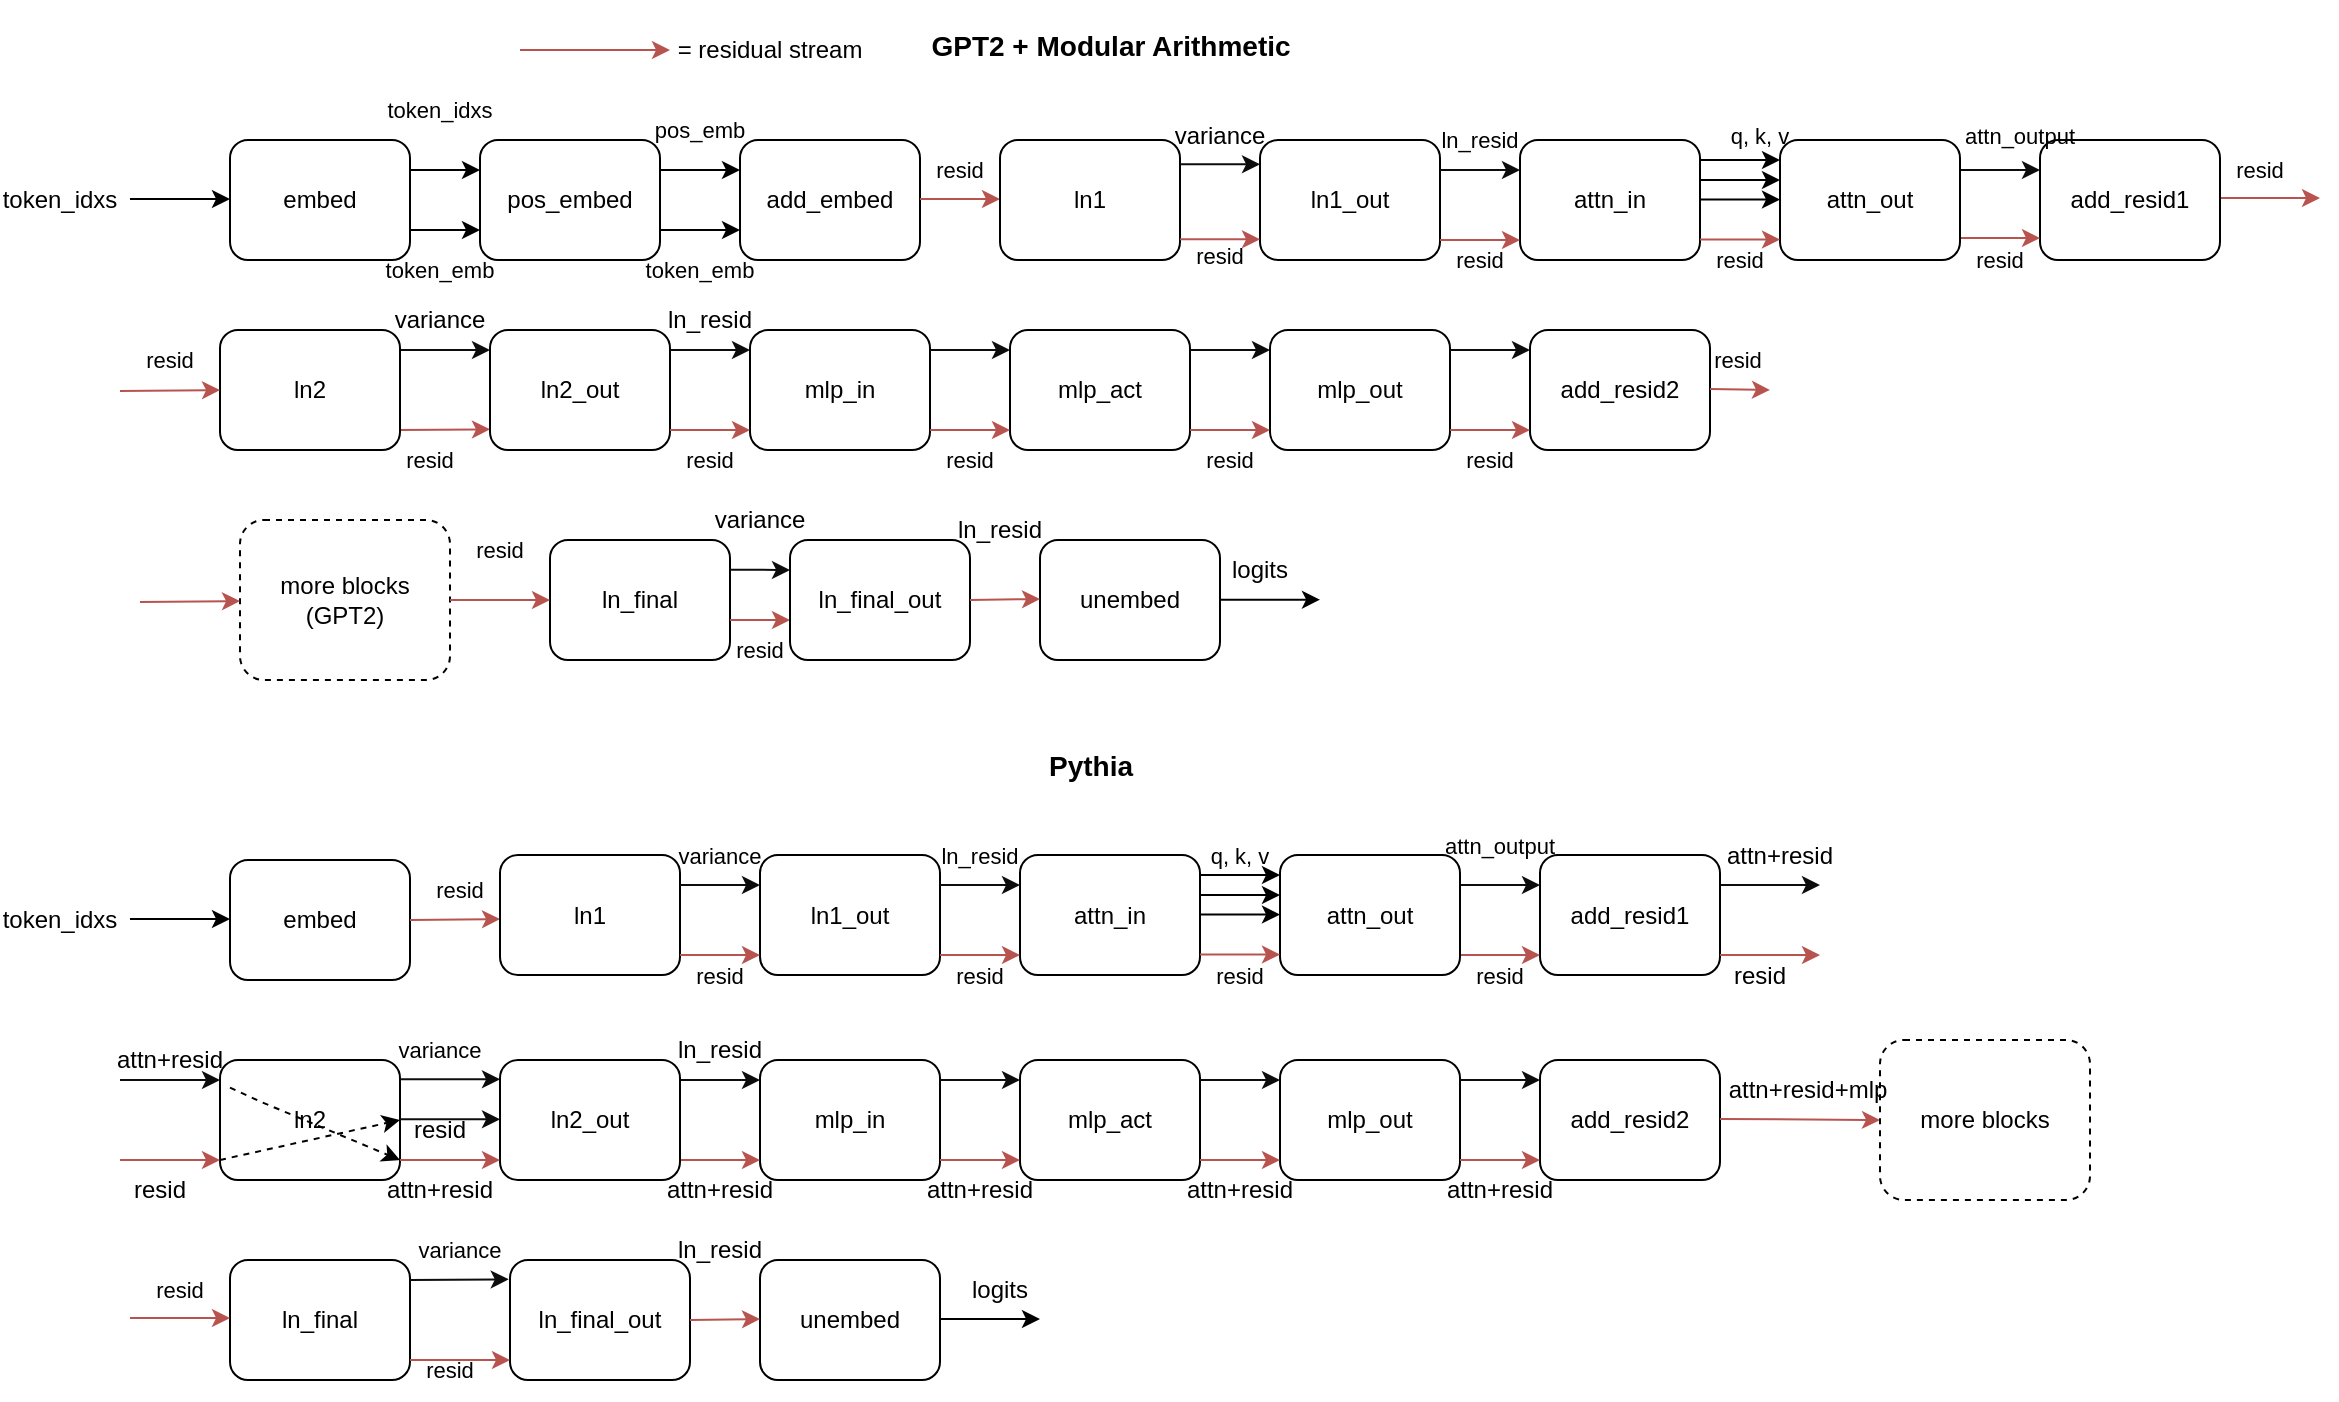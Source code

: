 <mxfile version="22.1.20" type="device">
  <diagram name="Page-1" id="Zwbs9HdD9xWXN32vPZYO">
    <mxGraphModel dx="2304" dy="530" grid="1" gridSize="10" guides="1" tooltips="1" connect="1" arrows="1" fold="1" page="1" pageScale="1" pageWidth="827" pageHeight="1169" background="#FFFFFF" math="0" shadow="0">
      <root>
        <mxCell id="0" />
        <mxCell id="1" parent="0" />
        <mxCell id="r3JPUnc0IrMoOJ5R_WF7-2" value="" style="endArrow=classic;html=1;rounded=0;" parent="1" edge="1">
          <mxGeometry width="50" height="50" relative="1" as="geometry">
            <mxPoint x="-255" y="169.5" as="sourcePoint" />
            <mxPoint x="-205" y="169.5" as="targetPoint" />
          </mxGeometry>
        </mxCell>
        <mxCell id="r3JPUnc0IrMoOJ5R_WF7-7" value="" style="endArrow=classic;html=1;rounded=0;" parent="1" edge="1">
          <mxGeometry width="50" height="50" relative="1" as="geometry">
            <mxPoint x="-120" y="155" as="sourcePoint" />
            <mxPoint x="-80" y="155" as="targetPoint" />
          </mxGeometry>
        </mxCell>
        <mxCell id="r3JPUnc0IrMoOJ5R_WF7-10" value="" style="endArrow=classic;html=1;rounded=0;" parent="1" edge="1">
          <mxGeometry width="50" height="50" relative="1" as="geometry">
            <mxPoint x="-120" y="185" as="sourcePoint" />
            <mxPoint x="-80" y="185" as="targetPoint" />
          </mxGeometry>
        </mxCell>
        <mxCell id="r3JPUnc0IrMoOJ5R_WF7-15" value="&lt;span style=&quot;font-size: 14px;&quot;&gt;GPT2 + Modular Arithmetic&lt;/span&gt;" style="text;strokeColor=none;fillColor=none;html=1;fontSize=24;fontStyle=1;verticalAlign=middle;align=center;" parent="1" vertex="1">
          <mxGeometry x="45" y="70" width="380" height="40" as="geometry" />
        </mxCell>
        <mxCell id="r3JPUnc0IrMoOJ5R_WF7-19" value="add_embed" style="rounded=1;whiteSpace=wrap;html=1;" parent="1" vertex="1">
          <mxGeometry x="50" y="140" width="90" height="60" as="geometry" />
        </mxCell>
        <mxCell id="r3JPUnc0IrMoOJ5R_WF7-20" value="" style="endArrow=classic;html=1;rounded=0;" parent="1" edge="1">
          <mxGeometry width="50" height="50" relative="1" as="geometry">
            <mxPoint x="10" y="185" as="sourcePoint" />
            <mxPoint x="50" y="185" as="targetPoint" />
          </mxGeometry>
        </mxCell>
        <mxCell id="r3JPUnc0IrMoOJ5R_WF7-22" value="token_idxs" style="text;html=1;strokeColor=none;fillColor=none;align=center;verticalAlign=middle;whiteSpace=wrap;rounded=0;" parent="1" vertex="1">
          <mxGeometry x="-320" y="155" width="60" height="30" as="geometry" />
        </mxCell>
        <mxCell id="r3JPUnc0IrMoOJ5R_WF7-23" value="ln1_out" style="rounded=1;whiteSpace=wrap;html=1;" parent="1" vertex="1">
          <mxGeometry x="310" y="140" width="90" height="60" as="geometry" />
        </mxCell>
        <mxCell id="r3JPUnc0IrMoOJ5R_WF7-24" value="attn_in" style="rounded=1;whiteSpace=wrap;html=1;" parent="1" vertex="1">
          <mxGeometry x="440" y="140" width="90" height="60" as="geometry" />
        </mxCell>
        <mxCell id="r3JPUnc0IrMoOJ5R_WF7-29" value="embed" style="rounded=1;whiteSpace=wrap;html=1;" parent="1" vertex="1">
          <mxGeometry x="-205" y="140" width="90" height="60" as="geometry" />
        </mxCell>
        <mxCell id="r3JPUnc0IrMoOJ5R_WF7-33" value="mlp_in" style="rounded=1;whiteSpace=wrap;html=1;" parent="1" vertex="1">
          <mxGeometry x="55" y="235" width="90" height="60" as="geometry" />
        </mxCell>
        <mxCell id="r3JPUnc0IrMoOJ5R_WF7-34" value="add_resid2" style="rounded=1;whiteSpace=wrap;html=1;" parent="1" vertex="1">
          <mxGeometry x="445" y="235" width="90" height="60" as="geometry" />
        </mxCell>
        <mxCell id="r3JPUnc0IrMoOJ5R_WF7-35" value="mlp_act" style="rounded=1;whiteSpace=wrap;html=1;" parent="1" vertex="1">
          <mxGeometry x="185" y="235" width="90" height="60" as="geometry" />
        </mxCell>
        <mxCell id="r3JPUnc0IrMoOJ5R_WF7-36" value="mlp_out" style="rounded=1;whiteSpace=wrap;html=1;" parent="1" vertex="1">
          <mxGeometry x="315" y="235" width="90" height="60" as="geometry" />
        </mxCell>
        <mxCell id="r3JPUnc0IrMoOJ5R_WF7-37" value="ln_final" style="rounded=1;whiteSpace=wrap;html=1;" parent="1" vertex="1">
          <mxGeometry x="-45" y="340" width="90" height="60" as="geometry" />
        </mxCell>
        <mxCell id="r3JPUnc0IrMoOJ5R_WF7-38" value="unembed" style="rounded=1;whiteSpace=wrap;html=1;" parent="1" vertex="1">
          <mxGeometry x="200" y="340" width="90" height="60" as="geometry" />
        </mxCell>
        <mxCell id="r3JPUnc0IrMoOJ5R_WF7-39" value="" style="endArrow=classic;html=1;rounded=0;fillColor=#f8cecc;strokeColor=#b85450;" parent="1" edge="1">
          <mxGeometry width="50" height="50" relative="1" as="geometry">
            <mxPoint x="140" y="169.5" as="sourcePoint" />
            <mxPoint x="180" y="169.5" as="targetPoint" />
          </mxGeometry>
        </mxCell>
        <mxCell id="r3JPUnc0IrMoOJ5R_WF7-42" value="" style="endArrow=classic;html=1;rounded=0;fillColor=#f8cecc;strokeColor=#b85450;" parent="1" edge="1">
          <mxGeometry width="50" height="50" relative="1" as="geometry">
            <mxPoint x="400" y="190" as="sourcePoint" />
            <mxPoint x="440" y="190" as="targetPoint" />
          </mxGeometry>
        </mxCell>
        <mxCell id="r3JPUnc0IrMoOJ5R_WF7-44" value="" style="endArrow=classic;html=1;rounded=0;fillColor=#f8cecc;strokeColor=#0D0D0D;" parent="1" edge="1">
          <mxGeometry width="50" height="50" relative="1" as="geometry">
            <mxPoint x="145" y="245" as="sourcePoint" />
            <mxPoint x="185" y="245" as="targetPoint" />
          </mxGeometry>
        </mxCell>
        <mxCell id="r3JPUnc0IrMoOJ5R_WF7-45" value="" style="endArrow=classic;html=1;rounded=0;fillColor=#f8cecc;strokeColor=#0D0D0D;" parent="1" edge="1">
          <mxGeometry width="50" height="50" relative="1" as="geometry">
            <mxPoint x="275" y="245" as="sourcePoint" />
            <mxPoint x="315" y="245" as="targetPoint" />
          </mxGeometry>
        </mxCell>
        <mxCell id="r3JPUnc0IrMoOJ5R_WF7-46" value="" style="endArrow=classic;html=1;rounded=0;fillColor=#f8cecc;strokeColor=#0D0D0D;" parent="1" edge="1">
          <mxGeometry width="50" height="50" relative="1" as="geometry">
            <mxPoint x="405" y="245" as="sourcePoint" />
            <mxPoint x="445" y="245" as="targetPoint" />
          </mxGeometry>
        </mxCell>
        <mxCell id="r3JPUnc0IrMoOJ5R_WF7-47" value="" style="endArrow=classic;html=1;rounded=0;fillColor=#f8cecc;strokeColor=#b85450;" parent="1" edge="1">
          <mxGeometry width="50" height="50" relative="1" as="geometry">
            <mxPoint x="405" y="285" as="sourcePoint" />
            <mxPoint x="445" y="285" as="targetPoint" />
          </mxGeometry>
        </mxCell>
        <mxCell id="r3JPUnc0IrMoOJ5R_WF7-49" value="" style="endArrow=classic;html=1;rounded=0;fillColor=#f8cecc;strokeColor=#b85450;" parent="1" edge="1">
          <mxGeometry width="50" height="50" relative="1" as="geometry">
            <mxPoint x="145" y="285" as="sourcePoint" />
            <mxPoint x="185" y="285" as="targetPoint" />
          </mxGeometry>
        </mxCell>
        <mxCell id="r3JPUnc0IrMoOJ5R_WF7-50" value="" style="endArrow=classic;html=1;rounded=0;fillColor=#f8cecc;strokeColor=#b85450;" parent="1" edge="1">
          <mxGeometry width="50" height="50" relative="1" as="geometry">
            <mxPoint x="275" y="285" as="sourcePoint" />
            <mxPoint x="315" y="285" as="targetPoint" />
          </mxGeometry>
        </mxCell>
        <mxCell id="r3JPUnc0IrMoOJ5R_WF7-51" value="" style="endArrow=classic;html=1;rounded=0;exitX=1;exitY=0.5;exitDx=0;exitDy=0;fillColor=#f8cecc;strokeColor=#b85450;entryX=0;entryY=0.5;entryDx=0;entryDy=0;" parent="1" edge="1">
          <mxGeometry width="50" height="50" relative="1" as="geometry">
            <mxPoint x="45" y="380" as="sourcePoint" />
            <mxPoint x="75" y="380" as="targetPoint" />
          </mxGeometry>
        </mxCell>
        <mxCell id="r3JPUnc0IrMoOJ5R_WF7-56" value="" style="endArrow=classic;html=1;rounded=0;fillColor=#f8cecc;strokeColor=#b85450;" parent="1" edge="1">
          <mxGeometry width="50" height="50" relative="1" as="geometry">
            <mxPoint x="790" y="169" as="sourcePoint" />
            <mxPoint x="840" y="169" as="targetPoint" />
          </mxGeometry>
        </mxCell>
        <mxCell id="r3JPUnc0IrMoOJ5R_WF7-58" value="" style="endArrow=classic;html=1;rounded=0;fillColor=#f8cecc;strokeColor=#b85450;exitX=0.993;exitY=0.833;exitDx=0;exitDy=0;exitPerimeter=0;" parent="1" edge="1" source="dL9lyLk3jGsbPo3Z24HX-6">
          <mxGeometry width="50" height="50" relative="1" as="geometry">
            <mxPoint x="-125" y="284.67" as="sourcePoint" />
            <mxPoint x="-75" y="284.67" as="targetPoint" />
          </mxGeometry>
        </mxCell>
        <mxCell id="r3JPUnc0IrMoOJ5R_WF7-59" value="" style="endArrow=classic;html=1;rounded=0;fillColor=#f8cecc;strokeColor=#b85450;" parent="1" edge="1">
          <mxGeometry width="50" height="50" relative="1" as="geometry">
            <mxPoint x="535" y="264.5" as="sourcePoint" />
            <mxPoint x="565" y="265" as="targetPoint" />
          </mxGeometry>
        </mxCell>
        <mxCell id="r3JPUnc0IrMoOJ5R_WF7-64" value="add_resid1" style="rounded=1;whiteSpace=wrap;html=1;" parent="1" vertex="1">
          <mxGeometry x="700" y="140" width="90" height="60" as="geometry" />
        </mxCell>
        <mxCell id="r3JPUnc0IrMoOJ5R_WF7-65" value="" style="endArrow=classic;html=1;rounded=0;fillColor=#f8cecc;strokeColor=#0D0D0D;" parent="1" edge="1">
          <mxGeometry width="50" height="50" relative="1" as="geometry">
            <mxPoint x="660" y="155" as="sourcePoint" />
            <mxPoint x="700" y="155" as="targetPoint" />
          </mxGeometry>
        </mxCell>
        <mxCell id="r3JPUnc0IrMoOJ5R_WF7-66" value="" style="endArrow=classic;html=1;rounded=0;fillColor=#f8cecc;strokeColor=#b85450;" parent="1" edge="1">
          <mxGeometry width="50" height="50" relative="1" as="geometry">
            <mxPoint x="660" y="189" as="sourcePoint" />
            <mxPoint x="700" y="189" as="targetPoint" />
          </mxGeometry>
        </mxCell>
        <mxCell id="r3JPUnc0IrMoOJ5R_WF7-67" value="" style="endArrow=classic;html=1;rounded=0;" parent="1" edge="1">
          <mxGeometry width="50" height="50" relative="1" as="geometry">
            <mxPoint x="10" y="155" as="sourcePoint" />
            <mxPoint x="50" y="155" as="targetPoint" />
          </mxGeometry>
        </mxCell>
        <mxCell id="r3JPUnc0IrMoOJ5R_WF7-68" value="pos_embed" style="rounded=1;whiteSpace=wrap;html=1;" parent="1" vertex="1">
          <mxGeometry x="-80" y="140" width="90" height="60" as="geometry" />
        </mxCell>
        <mxCell id="r3JPUnc0IrMoOJ5R_WF7-69" value="ln2_out" style="rounded=1;whiteSpace=wrap;html=1;" parent="1" vertex="1">
          <mxGeometry x="-75" y="235" width="90" height="60" as="geometry" />
        </mxCell>
        <mxCell id="r3JPUnc0IrMoOJ5R_WF7-70" value="" style="endArrow=classic;html=1;rounded=0;fillColor=#f8cecc;strokeColor=#0D0D0D;" parent="1" edge="1">
          <mxGeometry width="50" height="50" relative="1" as="geometry">
            <mxPoint x="15" y="245" as="sourcePoint" />
            <mxPoint x="55" y="245" as="targetPoint" />
          </mxGeometry>
        </mxCell>
        <mxCell id="r3JPUnc0IrMoOJ5R_WF7-71" value="" style="endArrow=classic;html=1;rounded=0;fillColor=#f8cecc;strokeColor=#b85450;" parent="1" edge="1">
          <mxGeometry width="50" height="50" relative="1" as="geometry">
            <mxPoint x="15" y="285" as="sourcePoint" />
            <mxPoint x="55" y="285" as="targetPoint" />
          </mxGeometry>
        </mxCell>
        <mxCell id="r3JPUnc0IrMoOJ5R_WF7-72" value="&lt;font style=&quot;font-size: 11px;&quot;&gt;token_idxs&lt;/font&gt;" style="text;html=1;strokeColor=none;fillColor=none;align=center;verticalAlign=middle;whiteSpace=wrap;rounded=0;" parent="1" vertex="1">
          <mxGeometry x="-130" y="110" width="60" height="30" as="geometry" />
        </mxCell>
        <mxCell id="r3JPUnc0IrMoOJ5R_WF7-75" value="&lt;font style=&quot;font-size: 11px;&quot;&gt;token_emb&lt;/font&gt;" style="text;html=1;strokeColor=none;fillColor=none;align=center;verticalAlign=middle;whiteSpace=wrap;rounded=0;" parent="1" vertex="1">
          <mxGeometry x="-130" y="190" width="60" height="30" as="geometry" />
        </mxCell>
        <mxCell id="r3JPUnc0IrMoOJ5R_WF7-76" value="&lt;font style=&quot;font-size: 11px;&quot;&gt;pos_emb&lt;/font&gt;" style="text;html=1;strokeColor=none;fillColor=none;align=center;verticalAlign=middle;whiteSpace=wrap;rounded=0;" parent="1" vertex="1">
          <mxGeometry y="120" width="60" height="30" as="geometry" />
        </mxCell>
        <mxCell id="r3JPUnc0IrMoOJ5R_WF7-77" value="&lt;font style=&quot;font-size: 11px;&quot;&gt;token_emb&lt;/font&gt;" style="text;html=1;strokeColor=none;fillColor=none;align=center;verticalAlign=middle;whiteSpace=wrap;rounded=0;" parent="1" vertex="1">
          <mxGeometry y="190" width="60" height="30" as="geometry" />
        </mxCell>
        <mxCell id="r3JPUnc0IrMoOJ5R_WF7-79" value="" style="endArrow=classic;html=1;rounded=0;fillColor=#f8cecc;strokeColor=#b85450;" parent="1" target="r3JPUnc0IrMoOJ5R_WF7-81" edge="1">
          <mxGeometry width="50" height="50" relative="1" as="geometry">
            <mxPoint x="-60" y="95" as="sourcePoint" />
            <mxPoint x="-110" y="80" as="targetPoint" />
          </mxGeometry>
        </mxCell>
        <mxCell id="r3JPUnc0IrMoOJ5R_WF7-81" value="= residual stream" style="text;html=1;strokeColor=none;fillColor=none;align=center;verticalAlign=middle;whiteSpace=wrap;rounded=0;" parent="1" vertex="1">
          <mxGeometry x="15" y="80" width="100" height="30" as="geometry" />
        </mxCell>
        <mxCell id="r3JPUnc0IrMoOJ5R_WF7-82" value="" style="endArrow=classic;html=1;rounded=0;" parent="1" edge="1">
          <mxGeometry width="50" height="50" relative="1" as="geometry">
            <mxPoint x="-255" y="529.5" as="sourcePoint" />
            <mxPoint x="-205" y="529.5" as="targetPoint" />
          </mxGeometry>
        </mxCell>
        <mxCell id="r3JPUnc0IrMoOJ5R_WF7-85" value="&lt;span style=&quot;font-size: 14px;&quot;&gt;Pythia&lt;/span&gt;" style="text;strokeColor=none;fillColor=none;html=1;fontSize=24;fontStyle=1;verticalAlign=middle;align=center;" parent="1" vertex="1">
          <mxGeometry x="35" y="430" width="380" height="40" as="geometry" />
        </mxCell>
        <mxCell id="r3JPUnc0IrMoOJ5R_WF7-88" value="token_idxs" style="text;html=1;strokeColor=none;fillColor=none;align=center;verticalAlign=middle;whiteSpace=wrap;rounded=0;" parent="1" vertex="1">
          <mxGeometry x="-320" y="515" width="60" height="30" as="geometry" />
        </mxCell>
        <mxCell id="r3JPUnc0IrMoOJ5R_WF7-89" value="ln1_out" style="rounded=1;whiteSpace=wrap;html=1;" parent="1" vertex="1">
          <mxGeometry x="60" y="497.5" width="90" height="60" as="geometry" />
        </mxCell>
        <mxCell id="r3JPUnc0IrMoOJ5R_WF7-90" value="attn_in" style="rounded=1;whiteSpace=wrap;html=1;" parent="1" vertex="1">
          <mxGeometry x="190" y="497.5" width="90" height="60" as="geometry" />
        </mxCell>
        <mxCell id="r3JPUnc0IrMoOJ5R_WF7-91" value="embed" style="rounded=1;whiteSpace=wrap;html=1;" parent="1" vertex="1">
          <mxGeometry x="-205" y="500" width="90" height="60" as="geometry" />
        </mxCell>
        <mxCell id="r3JPUnc0IrMoOJ5R_WF7-92" value="mlp_in" style="rounded=1;whiteSpace=wrap;html=1;" parent="1" vertex="1">
          <mxGeometry x="60" y="600" width="90" height="60" as="geometry" />
        </mxCell>
        <mxCell id="r3JPUnc0IrMoOJ5R_WF7-93" value="add_resid2" style="rounded=1;whiteSpace=wrap;html=1;" parent="1" vertex="1">
          <mxGeometry x="450" y="600" width="90" height="60" as="geometry" />
        </mxCell>
        <mxCell id="r3JPUnc0IrMoOJ5R_WF7-94" value="mlp_act" style="rounded=1;whiteSpace=wrap;html=1;" parent="1" vertex="1">
          <mxGeometry x="190" y="600" width="90" height="60" as="geometry" />
        </mxCell>
        <mxCell id="r3JPUnc0IrMoOJ5R_WF7-95" value="mlp_out" style="rounded=1;whiteSpace=wrap;html=1;" parent="1" vertex="1">
          <mxGeometry x="320" y="600" width="90" height="60" as="geometry" />
        </mxCell>
        <mxCell id="r3JPUnc0IrMoOJ5R_WF7-96" value="ln_final" style="rounded=1;whiteSpace=wrap;html=1;" parent="1" vertex="1">
          <mxGeometry x="-205" y="700" width="90" height="60" as="geometry" />
        </mxCell>
        <mxCell id="r3JPUnc0IrMoOJ5R_WF7-97" value="unembed" style="rounded=1;whiteSpace=wrap;html=1;" parent="1" vertex="1">
          <mxGeometry x="60" y="700" width="90" height="60" as="geometry" />
        </mxCell>
        <mxCell id="r3JPUnc0IrMoOJ5R_WF7-98" value="" style="endArrow=classic;html=1;rounded=0;fillColor=#f8cecc;strokeColor=#b85450;exitX=1;exitY=0.5;exitDx=0;exitDy=0;" parent="1" source="r3JPUnc0IrMoOJ5R_WF7-91" edge="1">
          <mxGeometry width="50" height="50" relative="1" as="geometry">
            <mxPoint x="-110" y="530" as="sourcePoint" />
            <mxPoint x="-70" y="529.5" as="targetPoint" />
          </mxGeometry>
        </mxCell>
        <mxCell id="r3JPUnc0IrMoOJ5R_WF7-99" value="" style="endArrow=classic;html=1;rounded=0;fillColor=#f8cecc;strokeColor=#0D0D0D;" parent="1" edge="1">
          <mxGeometry width="50" height="50" relative="1" as="geometry">
            <mxPoint x="150" y="512.5" as="sourcePoint" />
            <mxPoint x="190" y="512.5" as="targetPoint" />
          </mxGeometry>
        </mxCell>
        <mxCell id="r3JPUnc0IrMoOJ5R_WF7-100" value="" style="endArrow=classic;html=1;rounded=0;fillColor=#f8cecc;strokeColor=#b85450;" parent="1" edge="1">
          <mxGeometry width="50" height="50" relative="1" as="geometry">
            <mxPoint x="150" y="547.5" as="sourcePoint" />
            <mxPoint x="190" y="547.5" as="targetPoint" />
          </mxGeometry>
        </mxCell>
        <mxCell id="r3JPUnc0IrMoOJ5R_WF7-101" value="" style="endArrow=classic;html=1;rounded=0;fillColor=#f8cecc;strokeColor=#0D0D0D;" parent="1" edge="1">
          <mxGeometry width="50" height="50" relative="1" as="geometry">
            <mxPoint x="150" y="610" as="sourcePoint" />
            <mxPoint x="190" y="610" as="targetPoint" />
          </mxGeometry>
        </mxCell>
        <mxCell id="r3JPUnc0IrMoOJ5R_WF7-102" value="" style="endArrow=classic;html=1;rounded=0;fillColor=#f8cecc;strokeColor=#0D0D0D;" parent="1" edge="1">
          <mxGeometry width="50" height="50" relative="1" as="geometry">
            <mxPoint x="280" y="610" as="sourcePoint" />
            <mxPoint x="320" y="610" as="targetPoint" />
          </mxGeometry>
        </mxCell>
        <mxCell id="r3JPUnc0IrMoOJ5R_WF7-103" value="" style="endArrow=classic;html=1;rounded=0;fillColor=#f8cecc;strokeColor=#0D0D0D;" parent="1" edge="1">
          <mxGeometry width="50" height="50" relative="1" as="geometry">
            <mxPoint x="410" y="610" as="sourcePoint" />
            <mxPoint x="450" y="610" as="targetPoint" />
          </mxGeometry>
        </mxCell>
        <mxCell id="r3JPUnc0IrMoOJ5R_WF7-104" value="" style="endArrow=classic;html=1;rounded=0;fillColor=#f8cecc;strokeColor=#b85450;" parent="1" edge="1">
          <mxGeometry width="50" height="50" relative="1" as="geometry">
            <mxPoint x="410" y="650" as="sourcePoint" />
            <mxPoint x="450" y="650" as="targetPoint" />
          </mxGeometry>
        </mxCell>
        <mxCell id="r3JPUnc0IrMoOJ5R_WF7-105" value="" style="endArrow=classic;html=1;rounded=0;fillColor=#f8cecc;strokeColor=#b85450;" parent="1" edge="1">
          <mxGeometry width="50" height="50" relative="1" as="geometry">
            <mxPoint x="150" y="650" as="sourcePoint" />
            <mxPoint x="190" y="650" as="targetPoint" />
          </mxGeometry>
        </mxCell>
        <mxCell id="r3JPUnc0IrMoOJ5R_WF7-106" value="" style="endArrow=classic;html=1;rounded=0;fillColor=#f8cecc;strokeColor=#b85450;" parent="1" edge="1">
          <mxGeometry width="50" height="50" relative="1" as="geometry">
            <mxPoint x="280" y="650" as="sourcePoint" />
            <mxPoint x="320" y="650" as="targetPoint" />
          </mxGeometry>
        </mxCell>
        <mxCell id="r3JPUnc0IrMoOJ5R_WF7-108" value="" style="endArrow=classic;html=1;rounded=0;fillColor=#f8cecc;strokeColor=#0D0D0D;" parent="1" edge="1">
          <mxGeometry width="50" height="50" relative="1" as="geometry">
            <mxPoint x="540" y="512.5" as="sourcePoint" />
            <mxPoint x="590" y="512.5" as="targetPoint" />
          </mxGeometry>
        </mxCell>
        <mxCell id="r3JPUnc0IrMoOJ5R_WF7-109" value="" style="endArrow=classic;html=1;rounded=0;fillColor=#f8cecc;strokeColor=#b85450;" parent="1" source="r3JPUnc0IrMoOJ5R_WF7-168" edge="1">
          <mxGeometry width="50" height="50" relative="1" as="geometry">
            <mxPoint x="-255" y="730" as="sourcePoint" />
            <mxPoint x="-205" y="730" as="targetPoint" />
          </mxGeometry>
        </mxCell>
        <mxCell id="r3JPUnc0IrMoOJ5R_WF7-110" value="" style="endArrow=classic;html=1;rounded=0;fillColor=#f8cecc;strokeColor=#b85450;entryX=0;entryY=0.5;entryDx=0;entryDy=0;" parent="1" target="r3JPUnc0IrMoOJ5R_WF7-146" edge="1">
          <mxGeometry width="50" height="50" relative="1" as="geometry">
            <mxPoint x="540" y="629.5" as="sourcePoint" />
            <mxPoint x="590" y="629.5" as="targetPoint" />
          </mxGeometry>
        </mxCell>
        <mxCell id="r3JPUnc0IrMoOJ5R_WF7-111" value="add_resid1" style="rounded=1;whiteSpace=wrap;html=1;" parent="1" vertex="1">
          <mxGeometry x="450" y="497.5" width="90" height="60" as="geometry" />
        </mxCell>
        <mxCell id="r3JPUnc0IrMoOJ5R_WF7-112" value="" style="endArrow=classic;html=1;rounded=0;fillColor=#f8cecc;strokeColor=#0D0D0D;" parent="1" edge="1">
          <mxGeometry width="50" height="50" relative="1" as="geometry">
            <mxPoint x="410" y="512.5" as="sourcePoint" />
            <mxPoint x="450" y="512.5" as="targetPoint" />
          </mxGeometry>
        </mxCell>
        <mxCell id="r3JPUnc0IrMoOJ5R_WF7-113" value="" style="endArrow=classic;html=1;rounded=0;fillColor=#f8cecc;strokeColor=#b85450;" parent="1" edge="1">
          <mxGeometry width="50" height="50" relative="1" as="geometry">
            <mxPoint x="410" y="547.5" as="sourcePoint" />
            <mxPoint x="450" y="547.5" as="targetPoint" />
          </mxGeometry>
        </mxCell>
        <mxCell id="r3JPUnc0IrMoOJ5R_WF7-116" value="ln2" style="rounded=1;whiteSpace=wrap;html=1;" parent="1" vertex="1">
          <mxGeometry x="-210" y="600" width="90" height="60" as="geometry" />
        </mxCell>
        <mxCell id="r3JPUnc0IrMoOJ5R_WF7-117" value="" style="endArrow=classic;html=1;rounded=0;fillColor=#f8cecc;strokeColor=#0D0D0D;" parent="1" edge="1">
          <mxGeometry width="50" height="50" relative="1" as="geometry">
            <mxPoint x="20" y="610" as="sourcePoint" />
            <mxPoint x="60" y="610" as="targetPoint" />
          </mxGeometry>
        </mxCell>
        <mxCell id="r3JPUnc0IrMoOJ5R_WF7-118" value="" style="endArrow=classic;html=1;rounded=0;fillColor=#f8cecc;strokeColor=#b85450;" parent="1" edge="1">
          <mxGeometry width="50" height="50" relative="1" as="geometry">
            <mxPoint x="20" y="650" as="sourcePoint" />
            <mxPoint x="60" y="650" as="targetPoint" />
          </mxGeometry>
        </mxCell>
        <mxCell id="r3JPUnc0IrMoOJ5R_WF7-123" value="" style="endArrow=classic;html=1;rounded=0;fillColor=#f8cecc;strokeColor=#0D0D0D;" parent="1" edge="1">
          <mxGeometry width="50" height="50" relative="1" as="geometry">
            <mxPoint x="-260" y="610" as="sourcePoint" />
            <mxPoint x="-210" y="610" as="targetPoint" />
          </mxGeometry>
        </mxCell>
        <mxCell id="r3JPUnc0IrMoOJ5R_WF7-124" value="" style="endArrow=classic;html=1;rounded=0;fillColor=#f8cecc;strokeColor=#b85450;" parent="1" edge="1">
          <mxGeometry width="50" height="50" relative="1" as="geometry">
            <mxPoint x="540" y="547.5" as="sourcePoint" />
            <mxPoint x="590" y="547.5" as="targetPoint" />
          </mxGeometry>
        </mxCell>
        <mxCell id="r3JPUnc0IrMoOJ5R_WF7-125" value="attn+resid" style="text;html=1;strokeColor=none;fillColor=none;align=center;verticalAlign=middle;whiteSpace=wrap;rounded=0;" parent="1" vertex="1">
          <mxGeometry x="540" y="482.5" width="60" height="30" as="geometry" />
        </mxCell>
        <mxCell id="r3JPUnc0IrMoOJ5R_WF7-126" value="" style="endArrow=classic;html=1;rounded=0;fillColor=#f8cecc;strokeColor=#b85450;" parent="1" edge="1">
          <mxGeometry width="50" height="50" relative="1" as="geometry">
            <mxPoint x="-260" y="650" as="sourcePoint" />
            <mxPoint x="-210" y="650" as="targetPoint" />
          </mxGeometry>
        </mxCell>
        <mxCell id="r3JPUnc0IrMoOJ5R_WF7-127" value="attn+resid" style="text;html=1;strokeColor=none;fillColor=none;align=center;verticalAlign=middle;whiteSpace=wrap;rounded=0;" parent="1" vertex="1">
          <mxGeometry x="-265" y="585" width="60" height="30" as="geometry" />
        </mxCell>
        <mxCell id="r3JPUnc0IrMoOJ5R_WF7-128" value="resid" style="text;html=1;strokeColor=none;fillColor=none;align=center;verticalAlign=middle;whiteSpace=wrap;rounded=0;" parent="1" vertex="1">
          <mxGeometry x="530" y="542.5" width="60" height="30" as="geometry" />
        </mxCell>
        <mxCell id="r3JPUnc0IrMoOJ5R_WF7-129" value="resid" style="text;html=1;strokeColor=none;fillColor=none;align=center;verticalAlign=middle;whiteSpace=wrap;rounded=0;" parent="1" vertex="1">
          <mxGeometry x="-270" y="650" width="60" height="30" as="geometry" />
        </mxCell>
        <mxCell id="r3JPUnc0IrMoOJ5R_WF7-130" value="attn+resid" style="text;html=1;strokeColor=none;fillColor=none;align=center;verticalAlign=middle;whiteSpace=wrap;rounded=0;" parent="1" vertex="1">
          <mxGeometry x="10" y="650" width="60" height="30" as="geometry" />
        </mxCell>
        <mxCell id="r3JPUnc0IrMoOJ5R_WF7-131" value="ln_resid" style="text;html=1;strokeColor=none;fillColor=none;align=center;verticalAlign=middle;whiteSpace=wrap;rounded=0;" parent="1" vertex="1">
          <mxGeometry x="10" y="580" width="60" height="30" as="geometry" />
        </mxCell>
        <mxCell id="r3JPUnc0IrMoOJ5R_WF7-133" value="" style="endArrow=classic;html=1;rounded=0;dashed=1;entryX=0.987;entryY=0.813;entryDx=0;entryDy=0;entryPerimeter=0;" parent="1" source="r3JPUnc0IrMoOJ5R_WF7-127" edge="1">
          <mxGeometry width="50" height="50" relative="1" as="geometry">
            <mxPoint x="-203.83" y="614.553" as="sourcePoint" />
            <mxPoint x="-120.0" y="650" as="targetPoint" />
            <Array as="points">
              <mxPoint x="-188.83" y="621.22" />
            </Array>
          </mxGeometry>
        </mxCell>
        <mxCell id="r3JPUnc0IrMoOJ5R_WF7-134" value="attn+resid" style="text;html=1;strokeColor=none;fillColor=none;align=center;verticalAlign=middle;whiteSpace=wrap;rounded=0;" parent="1" vertex="1">
          <mxGeometry x="140" y="650" width="60" height="30" as="geometry" />
        </mxCell>
        <mxCell id="r3JPUnc0IrMoOJ5R_WF7-135" value="attn+resid" style="text;html=1;strokeColor=none;fillColor=none;align=center;verticalAlign=middle;whiteSpace=wrap;rounded=0;" parent="1" vertex="1">
          <mxGeometry x="270" y="650" width="60" height="30" as="geometry" />
        </mxCell>
        <mxCell id="r3JPUnc0IrMoOJ5R_WF7-136" value="attn+resid" style="text;html=1;strokeColor=none;fillColor=none;align=center;verticalAlign=middle;whiteSpace=wrap;rounded=0;" parent="1" vertex="1">
          <mxGeometry x="400" y="650" width="60" height="30" as="geometry" />
        </mxCell>
        <mxCell id="r3JPUnc0IrMoOJ5R_WF7-137" value="attn+resid+mlp" style="text;html=1;strokeColor=none;fillColor=none;align=center;verticalAlign=middle;whiteSpace=wrap;rounded=0;" parent="1" vertex="1">
          <mxGeometry x="554" y="600" width="60" height="30" as="geometry" />
        </mxCell>
        <mxCell id="r3JPUnc0IrMoOJ5R_WF7-138" value="" style="endArrow=classic;html=1;rounded=0;" parent="1" edge="1">
          <mxGeometry width="50" height="50" relative="1" as="geometry">
            <mxPoint x="290" y="369.83" as="sourcePoint" />
            <mxPoint x="340" y="369.83" as="targetPoint" />
          </mxGeometry>
        </mxCell>
        <mxCell id="r3JPUnc0IrMoOJ5R_WF7-139" value="" style="endArrow=classic;html=1;rounded=0;" parent="1" edge="1">
          <mxGeometry width="50" height="50" relative="1" as="geometry">
            <mxPoint x="150" y="729.5" as="sourcePoint" />
            <mxPoint x="200" y="729.5" as="targetPoint" />
          </mxGeometry>
        </mxCell>
        <mxCell id="r3JPUnc0IrMoOJ5R_WF7-140" value="logits" style="text;html=1;strokeColor=none;fillColor=none;align=center;verticalAlign=middle;whiteSpace=wrap;rounded=0;" parent="1" vertex="1">
          <mxGeometry x="280" y="340" width="60" height="30" as="geometry" />
        </mxCell>
        <mxCell id="r3JPUnc0IrMoOJ5R_WF7-141" value="logits" style="text;html=1;strokeColor=none;fillColor=none;align=center;verticalAlign=middle;whiteSpace=wrap;rounded=0;" parent="1" vertex="1">
          <mxGeometry x="150" y="700" width="60" height="30" as="geometry" />
        </mxCell>
        <mxCell id="r3JPUnc0IrMoOJ5R_WF7-144" value="more blocks (GPT2)" style="rounded=1;whiteSpace=wrap;html=1;fillColor=none;dashed=1;" parent="1" vertex="1">
          <mxGeometry x="-200" y="330" width="105" height="80" as="geometry" />
        </mxCell>
        <mxCell id="r3JPUnc0IrMoOJ5R_WF7-145" value="" style="endArrow=classic;html=1;rounded=0;fillColor=#f8cecc;strokeColor=#b85450;" parent="1" edge="1">
          <mxGeometry width="50" height="50" relative="1" as="geometry">
            <mxPoint x="-165" y="360" as="sourcePoint" />
            <mxPoint x="-165" y="360" as="targetPoint" />
          </mxGeometry>
        </mxCell>
        <mxCell id="r3JPUnc0IrMoOJ5R_WF7-146" value="more blocks" style="rounded=1;whiteSpace=wrap;html=1;fillColor=none;dashed=1;" parent="1" vertex="1">
          <mxGeometry x="620" y="590" width="105" height="80" as="geometry" />
        </mxCell>
        <mxCell id="r3JPUnc0IrMoOJ5R_WF7-149" value="&lt;span style=&quot;font-size: 11px;&quot;&gt;resid&lt;/span&gt;" style="text;html=1;strokeColor=none;fillColor=none;align=center;verticalAlign=middle;whiteSpace=wrap;rounded=0;" parent="1" vertex="1">
          <mxGeometry x="140" y="542.5" width="60" height="30" as="geometry" />
        </mxCell>
        <mxCell id="r3JPUnc0IrMoOJ5R_WF7-151" value="&lt;span style=&quot;font-size: 11px;&quot;&gt;resid&lt;/span&gt;" style="text;html=1;strokeColor=none;fillColor=none;align=center;verticalAlign=middle;whiteSpace=wrap;rounded=0;" parent="1" vertex="1">
          <mxGeometry x="-120" y="500" width="60" height="30" as="geometry" />
        </mxCell>
        <mxCell id="r3JPUnc0IrMoOJ5R_WF7-152" value="&lt;span style=&quot;font-size: 11px;&quot;&gt;resid&lt;/span&gt;" style="text;html=1;strokeColor=none;fillColor=none;align=center;verticalAlign=middle;whiteSpace=wrap;rounded=0;" parent="1" vertex="1">
          <mxGeometry x="270" y="542.5" width="60" height="30" as="geometry" />
        </mxCell>
        <mxCell id="r3JPUnc0IrMoOJ5R_WF7-153" value="&lt;span style=&quot;font-size: 11px;&quot;&gt;ln_resid&lt;/span&gt;" style="text;html=1;strokeColor=none;fillColor=none;align=center;verticalAlign=middle;whiteSpace=wrap;rounded=0;" parent="1" vertex="1">
          <mxGeometry x="140" y="482.5" width="60" height="30" as="geometry" />
        </mxCell>
        <mxCell id="r3JPUnc0IrMoOJ5R_WF7-155" value="&lt;span style=&quot;font-size: 11px;&quot;&gt;resid&lt;/span&gt;" style="text;html=1;strokeColor=none;fillColor=none;align=center;verticalAlign=middle;whiteSpace=wrap;rounded=0;" parent="1" vertex="1">
          <mxGeometry x="130" y="140" width="60" height="30" as="geometry" />
        </mxCell>
        <mxCell id="r3JPUnc0IrMoOJ5R_WF7-156" value="&lt;span style=&quot;font-size: 11px;&quot;&gt;resid&lt;/span&gt;" style="text;html=1;strokeColor=none;fillColor=none;align=center;verticalAlign=middle;whiteSpace=wrap;rounded=0;" parent="1" vertex="1">
          <mxGeometry x="390" y="185" width="60" height="30" as="geometry" />
        </mxCell>
        <mxCell id="r3JPUnc0IrMoOJ5R_WF7-158" value="&lt;span style=&quot;font-size: 11px;&quot;&gt;resid&lt;/span&gt;" style="text;html=1;strokeColor=none;fillColor=none;align=center;verticalAlign=middle;whiteSpace=wrap;rounded=0;" parent="1" vertex="1">
          <mxGeometry x="520" y="185" width="60" height="30" as="geometry" />
        </mxCell>
        <mxCell id="r3JPUnc0IrMoOJ5R_WF7-161" value="" style="endArrow=classic;html=1;rounded=0;fillColor=#f8cecc;strokeColor=#0D0D0D;" parent="1" edge="1">
          <mxGeometry width="50" height="50" relative="1" as="geometry">
            <mxPoint x="400" y="155" as="sourcePoint" />
            <mxPoint x="440" y="155" as="targetPoint" />
          </mxGeometry>
        </mxCell>
        <mxCell id="r3JPUnc0IrMoOJ5R_WF7-162" value="&lt;span style=&quot;font-size: 11px;&quot;&gt;ln_resid&lt;/span&gt;" style="text;html=1;strokeColor=none;fillColor=none;align=center;verticalAlign=middle;whiteSpace=wrap;rounded=0;" parent="1" vertex="1">
          <mxGeometry x="390" y="125" width="60" height="30" as="geometry" />
        </mxCell>
        <mxCell id="r3JPUnc0IrMoOJ5R_WF7-163" value="&lt;span style=&quot;font-size: 11px;&quot;&gt;attn_output&lt;/span&gt;" style="text;html=1;strokeColor=none;fillColor=none;align=center;verticalAlign=middle;whiteSpace=wrap;rounded=0;" parent="1" vertex="1">
          <mxGeometry x="660" y="122.5" width="60" height="30" as="geometry" />
        </mxCell>
        <mxCell id="r3JPUnc0IrMoOJ5R_WF7-164" value="&lt;span style=&quot;font-size: 11px;&quot;&gt;resid&lt;/span&gt;" style="text;html=1;strokeColor=none;fillColor=none;align=center;verticalAlign=middle;whiteSpace=wrap;rounded=0;" parent="1" vertex="1">
          <mxGeometry x="780" y="140" width="60" height="30" as="geometry" />
        </mxCell>
        <mxCell id="r3JPUnc0IrMoOJ5R_WF7-166" value="" style="endArrow=classic;html=1;rounded=0;fillColor=#f8cecc;strokeColor=#b85450;" parent="1" edge="1">
          <mxGeometry width="50" height="50" relative="1" as="geometry">
            <mxPoint x="-195" y="359.5" as="sourcePoint" />
            <mxPoint x="-195.603" y="360" as="targetPoint" />
          </mxGeometry>
        </mxCell>
        <mxCell id="r3JPUnc0IrMoOJ5R_WF7-169" value="" style="endArrow=classic;html=1;rounded=0;fillColor=#f8cecc;strokeColor=#b85450;" parent="1" target="r3JPUnc0IrMoOJ5R_WF7-168" edge="1">
          <mxGeometry width="50" height="50" relative="1" as="geometry">
            <mxPoint x="-255" y="730" as="sourcePoint" />
            <mxPoint x="-205" y="730" as="targetPoint" />
          </mxGeometry>
        </mxCell>
        <mxCell id="r3JPUnc0IrMoOJ5R_WF7-168" value="&lt;span style=&quot;font-size: 11px;&quot;&gt;resid&lt;/span&gt;" style="text;html=1;strokeColor=none;fillColor=none;align=center;verticalAlign=middle;whiteSpace=wrap;rounded=0;" parent="1" vertex="1">
          <mxGeometry x="-260" y="700" width="60" height="30" as="geometry" />
        </mxCell>
        <mxCell id="r3JPUnc0IrMoOJ5R_WF7-170" value="&lt;span style=&quot;font-size: 11px;&quot;&gt;resid&lt;/span&gt;" style="text;html=1;strokeColor=none;fillColor=none;align=center;verticalAlign=middle;whiteSpace=wrap;rounded=0;" parent="1" vertex="1">
          <mxGeometry x="-135" y="285" width="60" height="30" as="geometry" />
        </mxCell>
        <mxCell id="r3JPUnc0IrMoOJ5R_WF7-172" value="&lt;span style=&quot;font-size: 11px;&quot;&gt;resid&lt;/span&gt;" style="text;html=1;strokeColor=none;fillColor=none;align=center;verticalAlign=middle;whiteSpace=wrap;rounded=0;" parent="1" vertex="1">
          <mxGeometry x="-100" y="330" width="60" height="30" as="geometry" />
        </mxCell>
        <mxCell id="r3JPUnc0IrMoOJ5R_WF7-173" value="" style="endArrow=classic;html=1;rounded=0;fillColor=#f8cecc;strokeColor=#b85450;" parent="1" edge="1">
          <mxGeometry width="50" height="50" relative="1" as="geometry">
            <mxPoint x="-95" y="370" as="sourcePoint" />
            <mxPoint x="-45" y="370" as="targetPoint" />
          </mxGeometry>
        </mxCell>
        <mxCell id="r3JPUnc0IrMoOJ5R_WF7-175" value="" style="endArrow=classic;html=1;rounded=0;fillColor=#f8cecc;strokeColor=#b85450;" parent="1" edge="1">
          <mxGeometry width="50" height="50" relative="1" as="geometry">
            <mxPoint x="-255" y="729" as="sourcePoint" />
            <mxPoint x="-205" y="729" as="targetPoint" />
          </mxGeometry>
        </mxCell>
        <mxCell id="r3JPUnc0IrMoOJ5R_WF7-179" value="&lt;span style=&quot;font-size: 11px;&quot;&gt;resid&lt;/span&gt;" style="text;html=1;strokeColor=none;fillColor=none;align=center;verticalAlign=middle;whiteSpace=wrap;rounded=0;" parent="1" vertex="1">
          <mxGeometry x="5" y="285" width="60" height="30" as="geometry" />
        </mxCell>
        <mxCell id="r3JPUnc0IrMoOJ5R_WF7-180" value="&lt;span style=&quot;font-size: 11px;&quot;&gt;resid&lt;/span&gt;" style="text;html=1;strokeColor=none;fillColor=none;align=center;verticalAlign=middle;whiteSpace=wrap;rounded=0;" parent="1" vertex="1">
          <mxGeometry x="135" y="285" width="60" height="30" as="geometry" />
        </mxCell>
        <mxCell id="r3JPUnc0IrMoOJ5R_WF7-183" value="&lt;span style=&quot;font-size: 11px;&quot;&gt;resid&lt;/span&gt;" style="text;html=1;strokeColor=none;fillColor=none;align=center;verticalAlign=middle;whiteSpace=wrap;rounded=0;" parent="1" vertex="1">
          <mxGeometry x="265" y="285" width="60" height="30" as="geometry" />
        </mxCell>
        <mxCell id="r3JPUnc0IrMoOJ5R_WF7-184" value="&lt;span style=&quot;font-size: 11px;&quot;&gt;resid&lt;/span&gt;" style="text;html=1;strokeColor=none;fillColor=none;align=center;verticalAlign=middle;whiteSpace=wrap;rounded=0;" parent="1" vertex="1">
          <mxGeometry x="395" y="285" width="60" height="30" as="geometry" />
        </mxCell>
        <mxCell id="r3JPUnc0IrMoOJ5R_WF7-185" value="&lt;span style=&quot;font-size: 11px;&quot;&gt;resid&lt;/span&gt;" style="text;html=1;strokeColor=none;fillColor=none;align=center;verticalAlign=middle;whiteSpace=wrap;rounded=0;" parent="1" vertex="1">
          <mxGeometry x="519" y="235" width="60" height="30" as="geometry" />
        </mxCell>
        <mxCell id="r3JPUnc0IrMoOJ5R_WF7-186" value="ln_resid" style="text;html=1;strokeColor=none;fillColor=none;align=center;verticalAlign=middle;whiteSpace=wrap;rounded=0;" parent="1" vertex="1">
          <mxGeometry x="5" y="215" width="60" height="30" as="geometry" />
        </mxCell>
        <mxCell id="mQcDiA4xr1033m4KgGiy-1" value="attn_out" style="rounded=1;whiteSpace=wrap;html=1;" parent="1" vertex="1">
          <mxGeometry x="320" y="497.5" width="90" height="60" as="geometry" />
        </mxCell>
        <mxCell id="mQcDiA4xr1033m4KgGiy-2" value="" style="endArrow=classic;html=1;rounded=0;fillColor=#f8cecc;strokeColor=#b85450;" parent="1" edge="1">
          <mxGeometry width="50" height="50" relative="1" as="geometry">
            <mxPoint x="280" y="547.25" as="sourcePoint" />
            <mxPoint x="320" y="547.25" as="targetPoint" />
          </mxGeometry>
        </mxCell>
        <mxCell id="mQcDiA4xr1033m4KgGiy-4" value="" style="endArrow=classic;html=1;rounded=0;" parent="1" edge="1">
          <mxGeometry width="50" height="50" relative="1" as="geometry">
            <mxPoint x="280" y="527.25" as="sourcePoint" />
            <mxPoint x="320" y="527.25" as="targetPoint" />
          </mxGeometry>
        </mxCell>
        <mxCell id="mQcDiA4xr1033m4KgGiy-5" value="" style="endArrow=classic;html=1;rounded=0;" parent="1" edge="1">
          <mxGeometry width="50" height="50" relative="1" as="geometry">
            <mxPoint x="280" y="517.5" as="sourcePoint" />
            <mxPoint x="320" y="517.5" as="targetPoint" />
          </mxGeometry>
        </mxCell>
        <mxCell id="mQcDiA4xr1033m4KgGiy-6" value="" style="endArrow=classic;html=1;rounded=0;" parent="1" edge="1">
          <mxGeometry width="50" height="50" relative="1" as="geometry">
            <mxPoint x="280" y="507.5" as="sourcePoint" />
            <mxPoint x="320" y="507.5" as="targetPoint" />
          </mxGeometry>
        </mxCell>
        <mxCell id="mQcDiA4xr1033m4KgGiy-7" value="&lt;span style=&quot;font-size: 11px;&quot;&gt;q, k, v&lt;/span&gt;" style="text;html=1;strokeColor=none;fillColor=none;align=center;verticalAlign=middle;whiteSpace=wrap;rounded=0;" parent="1" vertex="1">
          <mxGeometry x="270" y="482.5" width="60" height="30" as="geometry" />
        </mxCell>
        <mxCell id="mQcDiA4xr1033m4KgGiy-8" value="&lt;span style=&quot;font-size: 11px;&quot;&gt;attn_output&lt;/span&gt;" style="text;html=1;strokeColor=none;fillColor=none;align=center;verticalAlign=middle;whiteSpace=wrap;rounded=0;" parent="1" vertex="1">
          <mxGeometry x="400" y="477.5" width="60" height="30" as="geometry" />
        </mxCell>
        <mxCell id="mQcDiA4xr1033m4KgGiy-14" value="attn_out" style="rounded=1;whiteSpace=wrap;html=1;" parent="1" vertex="1">
          <mxGeometry x="570" y="140" width="90" height="60" as="geometry" />
        </mxCell>
        <mxCell id="mQcDiA4xr1033m4KgGiy-16" value="" style="endArrow=classic;html=1;rounded=0;fillColor=#f8cecc;strokeColor=#b85450;" parent="1" edge="1">
          <mxGeometry width="50" height="50" relative="1" as="geometry">
            <mxPoint x="530" y="189.75" as="sourcePoint" />
            <mxPoint x="570" y="189.75" as="targetPoint" />
          </mxGeometry>
        </mxCell>
        <mxCell id="mQcDiA4xr1033m4KgGiy-19" value="" style="endArrow=classic;html=1;rounded=0;" parent="1" edge="1">
          <mxGeometry width="50" height="50" relative="1" as="geometry">
            <mxPoint x="530" y="169.75" as="sourcePoint" />
            <mxPoint x="570" y="169.75" as="targetPoint" />
          </mxGeometry>
        </mxCell>
        <mxCell id="mQcDiA4xr1033m4KgGiy-20" value="" style="endArrow=classic;html=1;rounded=0;" parent="1" edge="1">
          <mxGeometry width="50" height="50" relative="1" as="geometry">
            <mxPoint x="530" y="160" as="sourcePoint" />
            <mxPoint x="570" y="160" as="targetPoint" />
          </mxGeometry>
        </mxCell>
        <mxCell id="mQcDiA4xr1033m4KgGiy-21" value="" style="endArrow=classic;html=1;rounded=0;" parent="1" edge="1">
          <mxGeometry width="50" height="50" relative="1" as="geometry">
            <mxPoint x="530" y="150" as="sourcePoint" />
            <mxPoint x="570" y="150" as="targetPoint" />
          </mxGeometry>
        </mxCell>
        <mxCell id="mQcDiA4xr1033m4KgGiy-22" value="&lt;span style=&quot;font-size: 11px;&quot;&gt;q, k, v&lt;/span&gt;" style="text;html=1;strokeColor=none;fillColor=none;align=center;verticalAlign=middle;whiteSpace=wrap;rounded=0;" parent="1" vertex="1">
          <mxGeometry x="530" y="122.5" width="60" height="30" as="geometry" />
        </mxCell>
        <mxCell id="uitrrkNv9NHPxQHEHJFQ-1" value="&lt;span style=&quot;font-size: 11px;&quot;&gt;resid&lt;/span&gt;" style="text;html=1;strokeColor=none;fillColor=none;align=center;verticalAlign=middle;whiteSpace=wrap;rounded=0;" parent="1" vertex="1">
          <mxGeometry x="650" y="185" width="60" height="30" as="geometry" />
        </mxCell>
        <mxCell id="uitrrkNv9NHPxQHEHJFQ-2" value="&lt;span style=&quot;font-size: 11px;&quot;&gt;resid&lt;/span&gt;" style="text;html=1;strokeColor=none;fillColor=none;align=center;verticalAlign=middle;whiteSpace=wrap;rounded=0;" parent="1" vertex="1">
          <mxGeometry x="400" y="542.5" width="60" height="30" as="geometry" />
        </mxCell>
        <mxCell id="dL9lyLk3jGsbPo3Z24HX-3" value="" style="endArrow=classic;html=1;rounded=0;fillColor=#f8cecc;strokeColor=#b85450;" edge="1" parent="1">
          <mxGeometry width="50" height="50" relative="1" as="geometry">
            <mxPoint x="-250" y="371" as="sourcePoint" />
            <mxPoint x="-200" y="370.5" as="targetPoint" />
          </mxGeometry>
        </mxCell>
        <mxCell id="dL9lyLk3jGsbPo3Z24HX-4" value="" style="endArrow=classic;html=1;rounded=0;fillColor=#f8cecc;strokeColor=#0D0D0D;exitX=0.161;exitY=1;exitDx=0;exitDy=0;exitPerimeter=0;" edge="1" parent="1" source="dL9lyLk3jGsbPo3Z24HX-5">
          <mxGeometry width="50" height="50" relative="1" as="geometry">
            <mxPoint x="-115" y="245" as="sourcePoint" />
            <mxPoint x="-75" y="245" as="targetPoint" />
          </mxGeometry>
        </mxCell>
        <mxCell id="dL9lyLk3jGsbPo3Z24HX-5" value="variance" style="text;html=1;strokeColor=none;fillColor=none;align=center;verticalAlign=middle;whiteSpace=wrap;rounded=0;" vertex="1" parent="1">
          <mxGeometry x="-130" y="215" width="60" height="30" as="geometry" />
        </mxCell>
        <mxCell id="dL9lyLk3jGsbPo3Z24HX-6" value="ln2" style="rounded=1;whiteSpace=wrap;html=1;" vertex="1" parent="1">
          <mxGeometry x="-210" y="235" width="90" height="60" as="geometry" />
        </mxCell>
        <mxCell id="dL9lyLk3jGsbPo3Z24HX-7" value="" style="endArrow=classic;html=1;rounded=0;fillColor=#f8cecc;strokeColor=#b85450;" edge="1" parent="1">
          <mxGeometry width="50" height="50" relative="1" as="geometry">
            <mxPoint x="-260" y="265.5" as="sourcePoint" />
            <mxPoint x="-210" y="265" as="targetPoint" />
          </mxGeometry>
        </mxCell>
        <mxCell id="dL9lyLk3jGsbPo3Z24HX-8" value="&lt;span style=&quot;font-size: 11px;&quot;&gt;resid&lt;/span&gt;" style="text;html=1;strokeColor=none;fillColor=none;align=center;verticalAlign=middle;whiteSpace=wrap;rounded=0;" vertex="1" parent="1">
          <mxGeometry x="-265" y="235" width="60" height="30" as="geometry" />
        </mxCell>
        <mxCell id="dL9lyLk3jGsbPo3Z24HX-9" value="ln_final_out" style="rounded=1;whiteSpace=wrap;html=1;" vertex="1" parent="1">
          <mxGeometry x="75" y="340" width="90" height="60" as="geometry" />
        </mxCell>
        <mxCell id="dL9lyLk3jGsbPo3Z24HX-10" value="" style="endArrow=classic;html=1;rounded=0;exitX=1;exitY=0.5;exitDx=0;exitDy=0;fillColor=#f8cecc;strokeColor=#b85450;" edge="1" parent="1" source="dL9lyLk3jGsbPo3Z24HX-9">
          <mxGeometry width="50" height="50" relative="1" as="geometry">
            <mxPoint x="170" y="370" as="sourcePoint" />
            <mxPoint x="200" y="369.5" as="targetPoint" />
          </mxGeometry>
        </mxCell>
        <mxCell id="dL9lyLk3jGsbPo3Z24HX-13" value="" style="endArrow=classic;html=1;rounded=0;fillColor=#f8cecc;strokeColor=#0D0D0D;entryX=0;entryY=0.25;entryDx=0;entryDy=0;" edge="1" parent="1" target="dL9lyLk3jGsbPo3Z24HX-9">
          <mxGeometry width="50" height="50" relative="1" as="geometry">
            <mxPoint x="45" y="354.83" as="sourcePoint" />
            <mxPoint x="80" y="355" as="targetPoint" />
          </mxGeometry>
        </mxCell>
        <mxCell id="dL9lyLk3jGsbPo3Z24HX-14" value="variance" style="text;html=1;strokeColor=none;fillColor=none;align=center;verticalAlign=middle;whiteSpace=wrap;rounded=0;" vertex="1" parent="1">
          <mxGeometry x="30" y="315" width="60" height="30" as="geometry" />
        </mxCell>
        <mxCell id="dL9lyLk3jGsbPo3Z24HX-15" value="ln1" style="rounded=1;whiteSpace=wrap;html=1;" vertex="1" parent="1">
          <mxGeometry x="180" y="140" width="90" height="60" as="geometry" />
        </mxCell>
        <mxCell id="dL9lyLk3jGsbPo3Z24HX-16" value="" style="endArrow=classic;html=1;rounded=0;fillColor=#f8cecc;strokeColor=#0D0D0D;" edge="1" parent="1">
          <mxGeometry width="50" height="50" relative="1" as="geometry">
            <mxPoint x="270" y="152.17" as="sourcePoint" />
            <mxPoint x="310" y="152.17" as="targetPoint" />
          </mxGeometry>
        </mxCell>
        <mxCell id="dL9lyLk3jGsbPo3Z24HX-17" value="" style="endArrow=classic;html=1;rounded=0;fillColor=#f8cecc;strokeColor=#b85450;" edge="1" parent="1">
          <mxGeometry width="50" height="50" relative="1" as="geometry">
            <mxPoint x="270" y="189.67" as="sourcePoint" />
            <mxPoint x="310" y="189.67" as="targetPoint" />
          </mxGeometry>
        </mxCell>
        <mxCell id="dL9lyLk3jGsbPo3Z24HX-18" value="&lt;span style=&quot;font-size: 11px;&quot;&gt;resid&lt;/span&gt;" style="text;html=1;strokeColor=none;fillColor=none;align=center;verticalAlign=middle;whiteSpace=wrap;rounded=0;" vertex="1" parent="1">
          <mxGeometry x="260" y="185" width="60" height="25" as="geometry" />
        </mxCell>
        <mxCell id="dL9lyLk3jGsbPo3Z24HX-19" value="variance" style="text;html=1;strokeColor=none;fillColor=none;align=center;verticalAlign=middle;whiteSpace=wrap;rounded=0;" vertex="1" parent="1">
          <mxGeometry x="260" y="122.5" width="60" height="30" as="geometry" />
        </mxCell>
        <mxCell id="dL9lyLk3jGsbPo3Z24HX-20" value="ln1" style="rounded=1;whiteSpace=wrap;html=1;" vertex="1" parent="1">
          <mxGeometry x="-70" y="497.5" width="90" height="60" as="geometry" />
        </mxCell>
        <mxCell id="dL9lyLk3jGsbPo3Z24HX-21" value="" style="endArrow=classic;html=1;rounded=0;fillColor=#f8cecc;strokeColor=#0D0D0D;" edge="1" parent="1">
          <mxGeometry width="50" height="50" relative="1" as="geometry">
            <mxPoint x="20" y="512.5" as="sourcePoint" />
            <mxPoint x="60" y="512.5" as="targetPoint" />
          </mxGeometry>
        </mxCell>
        <mxCell id="dL9lyLk3jGsbPo3Z24HX-22" value="" style="endArrow=classic;html=1;rounded=0;fillColor=#f8cecc;strokeColor=#b85450;" edge="1" parent="1">
          <mxGeometry width="50" height="50" relative="1" as="geometry">
            <mxPoint x="20" y="547.5" as="sourcePoint" />
            <mxPoint x="60" y="547.5" as="targetPoint" />
          </mxGeometry>
        </mxCell>
        <mxCell id="dL9lyLk3jGsbPo3Z24HX-23" value="&lt;span style=&quot;font-size: 11px;&quot;&gt;resid&lt;/span&gt;" style="text;html=1;strokeColor=none;fillColor=none;align=center;verticalAlign=middle;whiteSpace=wrap;rounded=0;" vertex="1" parent="1">
          <mxGeometry x="10" y="542.5" width="60" height="30" as="geometry" />
        </mxCell>
        <mxCell id="dL9lyLk3jGsbPo3Z24HX-24" value="&lt;span style=&quot;font-size: 11px;&quot;&gt;variance&lt;/span&gt;" style="text;html=1;strokeColor=none;fillColor=none;align=center;verticalAlign=middle;whiteSpace=wrap;rounded=0;" vertex="1" parent="1">
          <mxGeometry x="10" y="482.5" width="60" height="30" as="geometry" />
        </mxCell>
        <mxCell id="dL9lyLk3jGsbPo3Z24HX-25" value="ln2_out" style="rounded=1;whiteSpace=wrap;html=1;" vertex="1" parent="1">
          <mxGeometry x="-70" y="600" width="90" height="60" as="geometry" />
        </mxCell>
        <mxCell id="dL9lyLk3jGsbPo3Z24HX-26" value="" style="endArrow=classic;html=1;rounded=0;fillColor=#f8cecc;strokeColor=#0D0D0D;" edge="1" parent="1">
          <mxGeometry width="50" height="50" relative="1" as="geometry">
            <mxPoint x="-120" y="609.67" as="sourcePoint" />
            <mxPoint x="-70" y="609.67" as="targetPoint" />
          </mxGeometry>
        </mxCell>
        <mxCell id="dL9lyLk3jGsbPo3Z24HX-27" value="" style="endArrow=classic;html=1;rounded=0;fillColor=#f8cecc;strokeColor=#b85450;" edge="1" parent="1">
          <mxGeometry width="50" height="50" relative="1" as="geometry">
            <mxPoint x="-120" y="650" as="sourcePoint" />
            <mxPoint x="-70" y="650" as="targetPoint" />
          </mxGeometry>
        </mxCell>
        <mxCell id="dL9lyLk3jGsbPo3Z24HX-30" value="&lt;span style=&quot;font-size: 11px;&quot;&gt;variance&lt;/span&gt;" style="text;html=1;strokeColor=none;fillColor=none;align=center;verticalAlign=middle;whiteSpace=wrap;rounded=0;" vertex="1" parent="1">
          <mxGeometry x="-130" y="580" width="60" height="30" as="geometry" />
        </mxCell>
        <mxCell id="dL9lyLk3jGsbPo3Z24HX-31" value="" style="endArrow=classic;html=1;rounded=0;fillColor=#f8cecc;strokeColor=#0D0D0D;" edge="1" parent="1">
          <mxGeometry width="50" height="50" relative="1" as="geometry">
            <mxPoint x="-120" y="629.67" as="sourcePoint" />
            <mxPoint x="-70" y="629.67" as="targetPoint" />
          </mxGeometry>
        </mxCell>
        <mxCell id="dL9lyLk3jGsbPo3Z24HX-32" value="" style="endArrow=classic;html=1;rounded=0;dashed=1;entryX=1;entryY=0.5;entryDx=0;entryDy=0;" edge="1" parent="1" target="r3JPUnc0IrMoOJ5R_WF7-116">
          <mxGeometry width="50" height="50" relative="1" as="geometry">
            <mxPoint x="-210" y="650" as="sourcePoint" />
            <mxPoint x="-125.0" y="686" as="targetPoint" />
            <Array as="points" />
          </mxGeometry>
        </mxCell>
        <mxCell id="dL9lyLk3jGsbPo3Z24HX-33" value="attn+resid" style="text;html=1;strokeColor=none;fillColor=none;align=center;verticalAlign=middle;whiteSpace=wrap;rounded=0;" vertex="1" parent="1">
          <mxGeometry x="-130" y="650" width="60" height="30" as="geometry" />
        </mxCell>
        <mxCell id="dL9lyLk3jGsbPo3Z24HX-34" value="resid" style="text;html=1;strokeColor=none;fillColor=none;align=center;verticalAlign=middle;whiteSpace=wrap;rounded=0;" vertex="1" parent="1">
          <mxGeometry x="-130" y="620" width="60" height="30" as="geometry" />
        </mxCell>
        <mxCell id="dL9lyLk3jGsbPo3Z24HX-35" value="ln_final_out" style="rounded=1;whiteSpace=wrap;html=1;" vertex="1" parent="1">
          <mxGeometry x="-65" y="700" width="90" height="60" as="geometry" />
        </mxCell>
        <mxCell id="dL9lyLk3jGsbPo3Z24HX-36" value="" style="endArrow=classic;html=1;rounded=0;exitX=1;exitY=0.5;exitDx=0;exitDy=0;fillColor=#f8cecc;strokeColor=#b85450;" edge="1" parent="1" source="dL9lyLk3jGsbPo3Z24HX-35">
          <mxGeometry width="50" height="50" relative="1" as="geometry">
            <mxPoint x="30" y="730" as="sourcePoint" />
            <mxPoint x="60" y="729.5" as="targetPoint" />
          </mxGeometry>
        </mxCell>
        <mxCell id="dL9lyLk3jGsbPo3Z24HX-40" value="" style="endArrow=classic;html=1;rounded=0;fillColor=#f8cecc;strokeColor=#b85450;" edge="1" parent="1">
          <mxGeometry width="50" height="50" relative="1" as="geometry">
            <mxPoint x="-115" y="750" as="sourcePoint" />
            <mxPoint x="-65" y="750" as="targetPoint" />
          </mxGeometry>
        </mxCell>
        <mxCell id="dL9lyLk3jGsbPo3Z24HX-41" value="&lt;span style=&quot;font-size: 11px;&quot;&gt;variance&lt;/span&gt;" style="text;html=1;strokeColor=none;fillColor=none;align=center;verticalAlign=middle;whiteSpace=wrap;rounded=0;" vertex="1" parent="1">
          <mxGeometry x="-120" y="680" width="60" height="30" as="geometry" />
        </mxCell>
        <mxCell id="dL9lyLk3jGsbPo3Z24HX-42" value="" style="endArrow=classic;html=1;rounded=0;fillColor=#f8cecc;strokeColor=#0D0D0D;entryX=-0.007;entryY=0.161;entryDx=0;entryDy=0;entryPerimeter=0;" edge="1" parent="1" target="dL9lyLk3jGsbPo3Z24HX-35">
          <mxGeometry width="50" height="50" relative="1" as="geometry">
            <mxPoint x="-115" y="710" as="sourcePoint" />
            <mxPoint x="-75" y="710" as="targetPoint" />
          </mxGeometry>
        </mxCell>
        <mxCell id="dL9lyLk3jGsbPo3Z24HX-44" value="&lt;span style=&quot;font-size: 11px;&quot;&gt;resid&lt;/span&gt;" style="text;html=1;strokeColor=none;fillColor=none;align=center;verticalAlign=middle;whiteSpace=wrap;rounded=0;" vertex="1" parent="1">
          <mxGeometry x="-125" y="740" width="60" height="30" as="geometry" />
        </mxCell>
        <mxCell id="dL9lyLk3jGsbPo3Z24HX-45" value="&lt;span style=&quot;font-size: 11px;&quot;&gt;resid&lt;/span&gt;" style="text;html=1;strokeColor=none;fillColor=none;align=center;verticalAlign=middle;whiteSpace=wrap;rounded=0;" vertex="1" parent="1">
          <mxGeometry x="30" y="380" width="60" height="30" as="geometry" />
        </mxCell>
        <mxCell id="dL9lyLk3jGsbPo3Z24HX-46" value="ln_resid" style="text;html=1;strokeColor=none;fillColor=none;align=center;verticalAlign=middle;whiteSpace=wrap;rounded=0;" vertex="1" parent="1">
          <mxGeometry x="150" y="320" width="60" height="30" as="geometry" />
        </mxCell>
        <mxCell id="dL9lyLk3jGsbPo3Z24HX-47" value="ln_resid" style="text;html=1;strokeColor=none;fillColor=none;align=center;verticalAlign=middle;whiteSpace=wrap;rounded=0;" vertex="1" parent="1">
          <mxGeometry x="10" y="680" width="60" height="30" as="geometry" />
        </mxCell>
      </root>
    </mxGraphModel>
  </diagram>
</mxfile>
